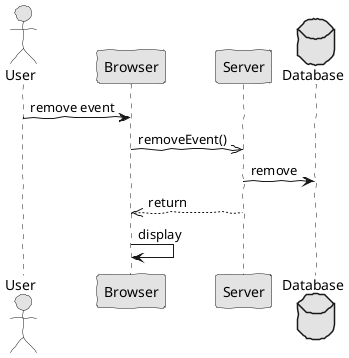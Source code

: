 @startuml  analysis2.png
skinparam handwritten true
skinparam monochrome true
skinparam packageStyle rect
skinparam defaultFontName FG Virgil
skinparam shadowing false

actor User

User -> Browser : remove event

Browser ->> Server : removeEvent()

database Database

Server -> Database : remove

Server -->> Browser : return

Browser -> Browser : display

@enduml
